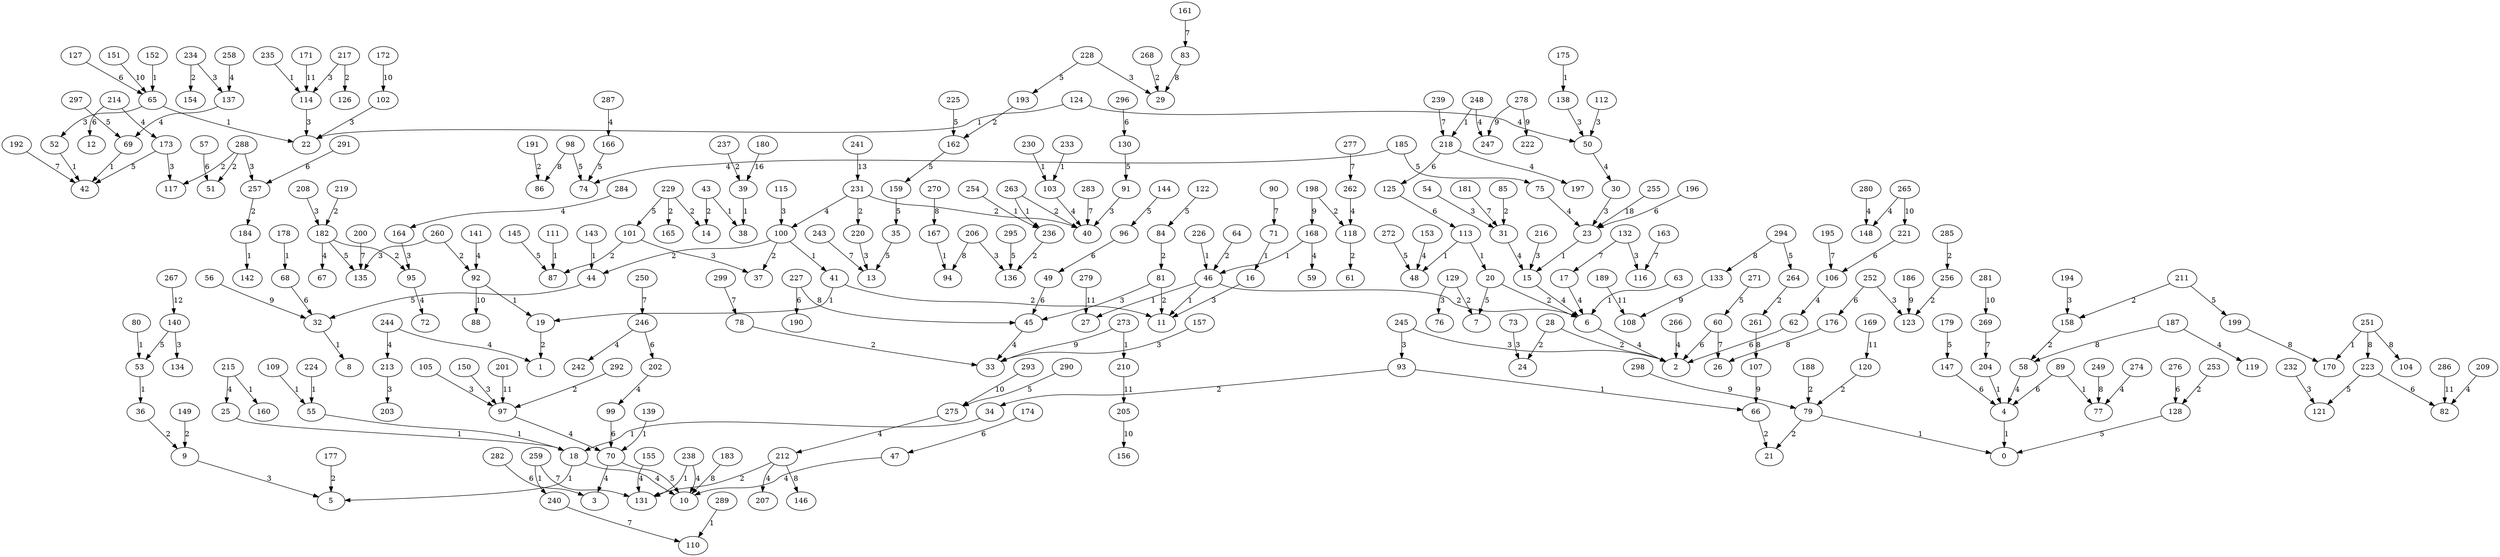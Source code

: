 digraph G {
	4 -> 0 [label="1"];
	18 -> 5 [label="1"];
	23 -> 15 [label="1"];
	25 -> 18 [label="1"];
	32 -> 8 [label="1"];
	34 -> 18 [label="1"];
	39 -> 38 [label="1"];
	41 -> 19 [label="1"];
	43 -> 38 [label="1"];
	46 -> 27 [label="1"];
	46 -> 11 [label="1"];
	52 -> 42 [label="1"];
	53 -> 36 [label="1"];
	55 -> 18 [label="1"];
	63 -> 6 [label="1"];
	65 -> 22 [label="1"];
	69 -> 42 [label="1"];
	71 -> 16 [label="1"];
	79 -> 0 [label="1"];
	80 -> 53 [label="1"];
	89 -> 77 [label="1"];
	92 -> 19 [label="1"];
	93 -> 66 [label="1"];
	100 -> 41 [label="1"];
	109 -> 55 [label="1"];
	111 -> 87 [label="1"];
	113 -> 48 [label="1"];
	113 -> 20 [label="1"];
	124 -> 22 [label="1"];
	139 -> 70 [label="1"];
	143 -> 44 [label="1"];
	152 -> 65 [label="1"];
	167 -> 94 [label="1"];
	168 -> 46 [label="1"];
	175 -> 138 [label="1"];
	178 -> 68 [label="1"];
	184 -> 142 [label="1"];
	204 -> 4 [label="1"];
	215 -> 160 [label="1"];
	224 -> 55 [label="1"];
	226 -> 46 [label="1"];
	230 -> 103 [label="1"];
	233 -> 103 [label="1"];
	235 -> 114 [label="1"];
	238 -> 131 [label="1"];
	248 -> 218 [label="1"];
	251 -> 170 [label="1"];
	254 -> 236 [label="1"];
	259 -> 240 [label="1"];
	263 -> 236 [label="1"];
	273 -> 210 [label="1"];
	289 -> 110 [label="1"];
	19 -> 1 [label="2"];
	20 -> 6 [label="2"];
	28 -> 24 [label="2"];
	28 -> 2 [label="2"];
	36 -> 9 [label="2"];
	41 -> 11 [label="2"];
	43 -> 14 [label="2"];
	46 -> 6 [label="2"];
	64 -> 46 [label="2"];
	66 -> 21 [label="2"];
	78 -> 33 [label="2"];
	79 -> 21 [label="2"];
	81 -> 11 [label="2"];
	84 -> 81 [label="2"];
	85 -> 31 [label="2"];
	93 -> 34 [label="2"];
	100 -> 44 [label="2"];
	100 -> 37 [label="2"];
	101 -> 87 [label="2"];
	118 -> 61 [label="2"];
	120 -> 79 [label="2"];
	129 -> 7 [label="2"];
	149 -> 9 [label="2"];
	158 -> 58 [label="2"];
	177 -> 5 [label="2"];
	182 -> 95 [label="2"];
	188 -> 79 [label="2"];
	191 -> 86 [label="2"];
	193 -> 162 [label="2"];
	198 -> 118 [label="2"];
	211 -> 158 [label="2"];
	212 -> 131 [label="2"];
	217 -> 126 [label="2"];
	219 -> 182 [label="2"];
	229 -> 165 [label="2"];
	229 -> 14 [label="2"];
	231 -> 220 [label="2"];
	231 -> 40 [label="2"];
	234 -> 154 [label="2"];
	236 -> 136 [label="2"];
	237 -> 39 [label="2"];
	253 -> 128 [label="2"];
	256 -> 123 [label="2"];
	257 -> 184 [label="2"];
	260 -> 92 [label="2"];
	263 -> 40 [label="2"];
	264 -> 261 [label="2"];
	268 -> 29 [label="2"];
	285 -> 256 [label="2"];
	288 -> 51 [label="2"];
	288 -> 117 [label="2"];
	292 -> 97 [label="2"];
	9 -> 5 [label="3"];
	16 -> 11 [label="3"];
	30 -> 23 [label="3"];
	54 -> 31 [label="3"];
	65 -> 52 [label="3"];
	73 -> 24 [label="3"];
	81 -> 45 [label="3"];
	91 -> 40 [label="3"];
	101 -> 37 [label="3"];
	102 -> 22 [label="3"];
	105 -> 97 [label="3"];
	112 -> 50 [label="3"];
	114 -> 22 [label="3"];
	115 -> 100 [label="3"];
	129 -> 76 [label="3"];
	132 -> 116 [label="3"];
	138 -> 50 [label="3"];
	140 -> 134 [label="3"];
	150 -> 97 [label="3"];
	157 -> 33 [label="3"];
	164 -> 95 [label="3"];
	173 -> 117 [label="3"];
	194 -> 158 [label="3"];
	206 -> 136 [label="3"];
	208 -> 182 [label="3"];
	213 -> 203 [label="3"];
	216 -> 15 [label="3"];
	217 -> 114 [label="3"];
	220 -> 13 [label="3"];
	228 -> 29 [label="3"];
	232 -> 121 [label="3"];
	234 -> 137 [label="3"];
	245 -> 2 [label="3"];
	245 -> 93 [label="3"];
	252 -> 123 [label="3"];
	260 -> 135 [label="3"];
	288 -> 257 [label="3"];
	6 -> 2 [label="4"];
	15 -> 6 [label="4"];
	17 -> 6 [label="4"];
	18 -> 10 [label="4"];
	31 -> 15 [label="4"];
	45 -> 33 [label="4"];
	47 -> 10 [label="4"];
	50 -> 30 [label="4"];
	58 -> 4 [label="4"];
	70 -> 3 [label="4"];
	75 -> 23 [label="4"];
	95 -> 72 [label="4"];
	97 -> 70 [label="4"];
	103 -> 40 [label="4"];
	106 -> 62 [label="4"];
	124 -> 50 [label="4"];
	137 -> 69 [label="4"];
	141 -> 92 [label="4"];
	153 -> 48 [label="4"];
	155 -> 131 [label="4"];
	168 -> 59 [label="4"];
	182 -> 67 [label="4"];
	185 -> 74 [label="4"];
	187 -> 119 [label="4"];
	202 -> 99 [label="4"];
	209 -> 82 [label="4"];
	212 -> 207 [label="4"];
	214 -> 173 [label="4"];
	215 -> 25 [label="4"];
	218 -> 197 [label="4"];
	231 -> 100 [label="4"];
	238 -> 10 [label="4"];
	244 -> 1 [label="4"];
	244 -> 213 [label="4"];
	246 -> 242 [label="4"];
	248 -> 247 [label="4"];
	258 -> 137 [label="4"];
	262 -> 118 [label="4"];
	265 -> 148 [label="4"];
	266 -> 2 [label="4"];
	274 -> 77 [label="4"];
	275 -> 212 [label="4"];
	280 -> 148 [label="4"];
	284 -> 164 [label="4"];
	287 -> 166 [label="4"];
	20 -> 7 [label="5"];
	35 -> 13 [label="5"];
	44 -> 32 [label="5"];
	70 -> 10 [label="5"];
	98 -> 74 [label="5"];
	122 -> 84 [label="5"];
	128 -> 0 [label="5"];
	130 -> 91 [label="5"];
	140 -> 53 [label="5"];
	144 -> 96 [label="5"];
	145 -> 87 [label="5"];
	159 -> 35 [label="5"];
	162 -> 159 [label="5"];
	166 -> 74 [label="5"];
	173 -> 42 [label="5"];
	179 -> 147 [label="5"];
	182 -> 135 [label="5"];
	185 -> 75 [label="5"];
	211 -> 199 [label="5"];
	223 -> 121 [label="5"];
	225 -> 162 [label="5"];
	228 -> 193 [label="5"];
	229 -> 101 [label="5"];
	271 -> 60 [label="5"];
	272 -> 48 [label="5"];
	290 -> 275 [label="5"];
	294 -> 264 [label="5"];
	295 -> 136 [label="5"];
	297 -> 69 [label="5"];
	49 -> 45 [label="6"];
	57 -> 51 [label="6"];
	60 -> 2 [label="6"];
	62 -> 2 [label="6"];
	68 -> 32 [label="6"];
	89 -> 4 [label="6"];
	96 -> 49 [label="6"];
	99 -> 70 [label="6"];
	125 -> 113 [label="6"];
	127 -> 65 [label="6"];
	147 -> 4 [label="6"];
	174 -> 47 [label="6"];
	196 -> 23 [label="6"];
	214 -> 12 [label="6"];
	218 -> 125 [label="6"];
	221 -> 106 [label="6"];
	223 -> 82 [label="6"];
	227 -> 190 [label="6"];
	246 -> 202 [label="6"];
	252 -> 176 [label="6"];
	276 -> 128 [label="6"];
	282 -> 3 [label="6"];
	291 -> 257 [label="6"];
	296 -> 130 [label="6"];
	60 -> 26 [label="7"];
	90 -> 71 [label="7"];
	132 -> 17 [label="7"];
	161 -> 83 [label="7"];
	163 -> 116 [label="7"];
	181 -> 31 [label="7"];
	192 -> 42 [label="7"];
	195 -> 106 [label="7"];
	200 -> 135 [label="7"];
	239 -> 218 [label="7"];
	240 -> 110 [label="7"];
	243 -> 13 [label="7"];
	250 -> 246 [label="7"];
	259 -> 131 [label="7"];
	269 -> 204 [label="7"];
	277 -> 262 [label="7"];
	283 -> 40 [label="7"];
	299 -> 78 [label="7"];
	83 -> 29 [label="8"];
	98 -> 86 [label="8"];
	176 -> 26 [label="8"];
	183 -> 10 [label="8"];
	187 -> 58 [label="8"];
	199 -> 170 [label="8"];
	206 -> 94 [label="8"];
	212 -> 146 [label="8"];
	227 -> 45 [label="8"];
	249 -> 77 [label="8"];
	251 -> 223 [label="8"];
	251 -> 104 [label="8"];
	261 -> 107 [label="8"];
	270 -> 167 [label="8"];
	294 -> 133 [label="8"];
	56 -> 32 [label="9"];
	107 -> 66 [label="9"];
	133 -> 108 [label="9"];
	186 -> 123 [label="9"];
	198 -> 168 [label="9"];
	273 -> 33 [label="9"];
	278 -> 247 [label="9"];
	278 -> 222 [label="9"];
	298 -> 79 [label="9"];
	92 -> 88 [label="10"];
	151 -> 65 [label="10"];
	172 -> 102 [label="10"];
	205 -> 156 [label="10"];
	265 -> 221 [label="10"];
	281 -> 269 [label="10"];
	293 -> 275 [label="10"];
	169 -> 120 [label="11"];
	171 -> 114 [label="11"];
	189 -> 108 [label="11"];
	201 -> 97 [label="11"];
	210 -> 205 [label="11"];
	279 -> 27 [label="11"];
	286 -> 82 [label="11"];
	267 -> 140 [label="12"];
	241 -> 231 [label="13"];
	180 -> 39 [label="16"];
	255 -> 23 [label="18"];
}